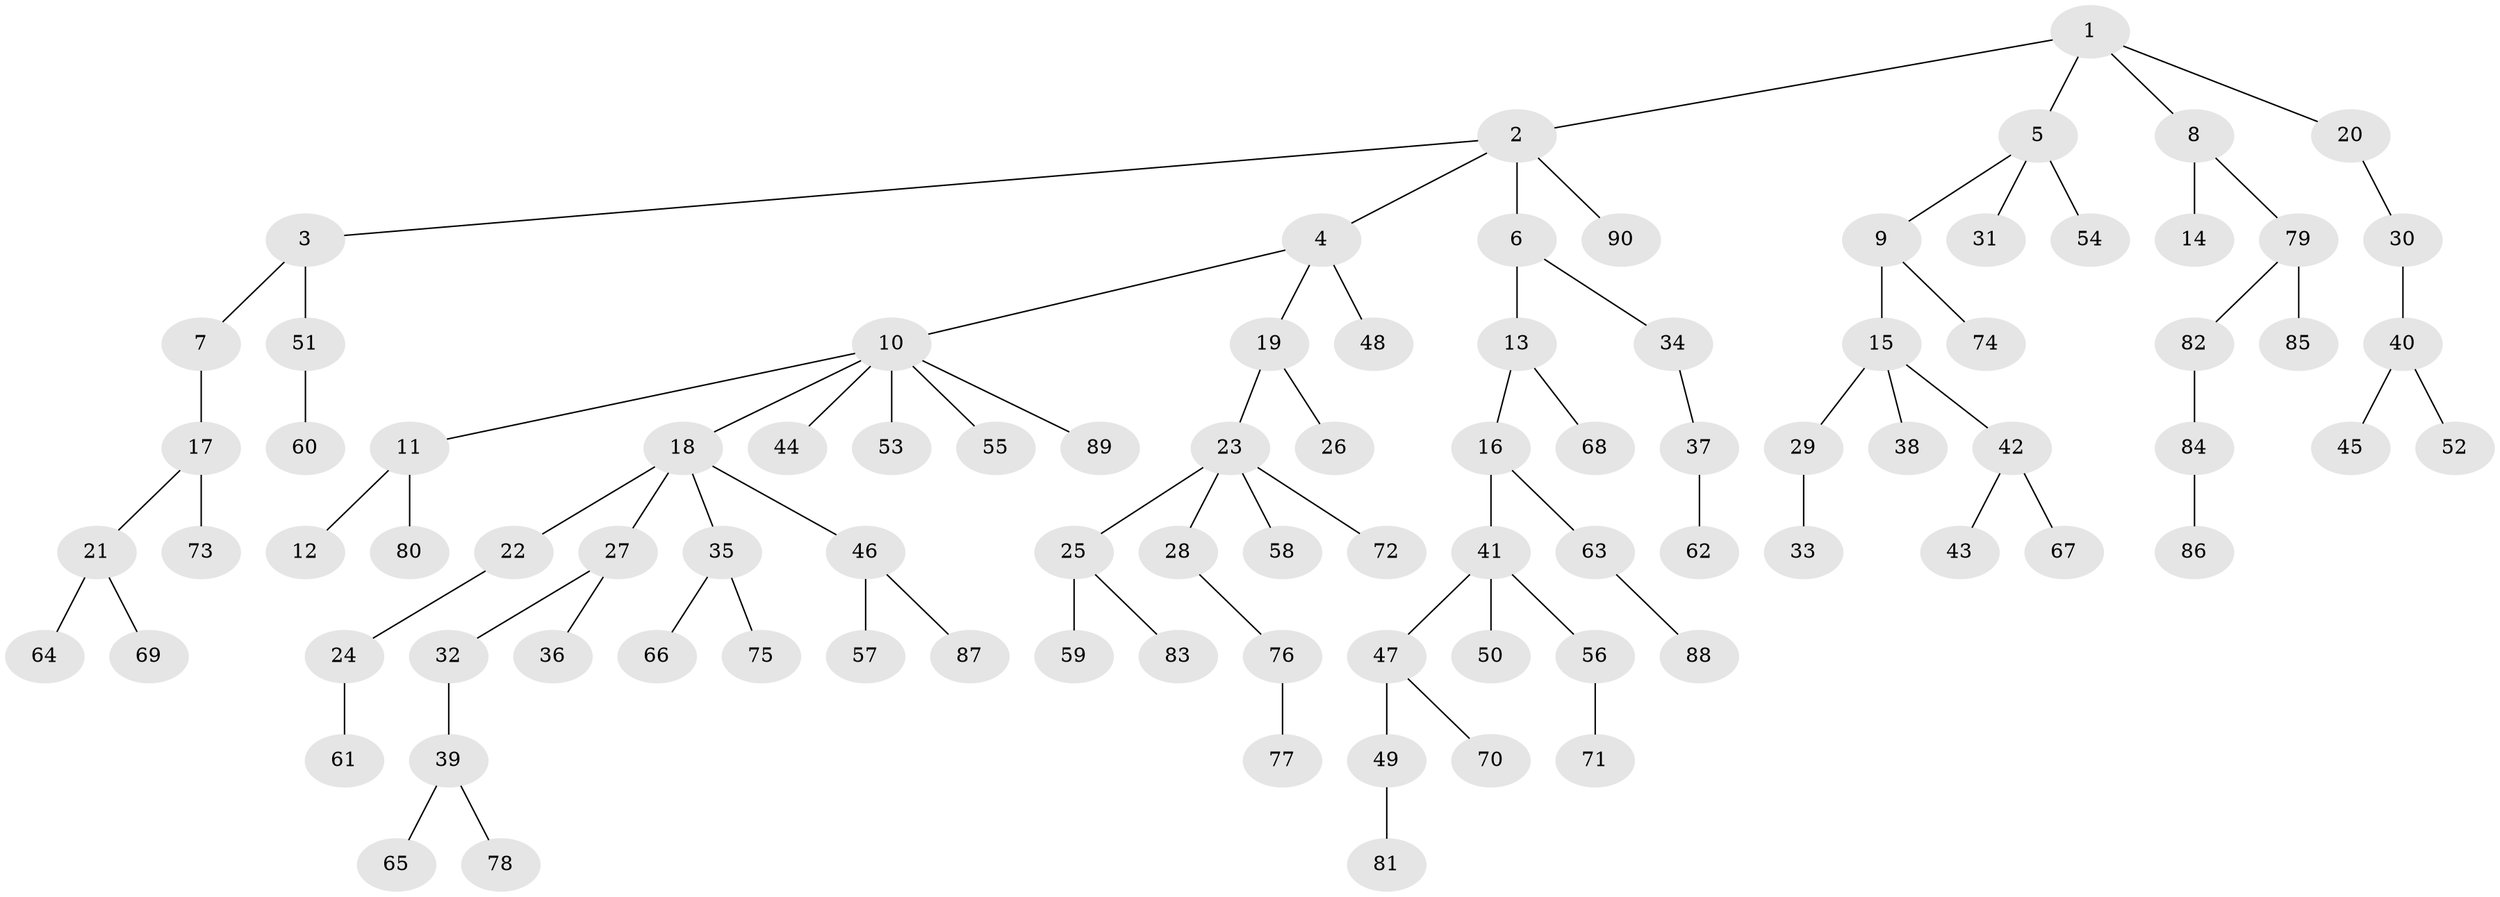 // Generated by graph-tools (version 1.1) at 2025/15/03/09/25 04:15:35]
// undirected, 90 vertices, 89 edges
graph export_dot {
graph [start="1"]
  node [color=gray90,style=filled];
  1;
  2;
  3;
  4;
  5;
  6;
  7;
  8;
  9;
  10;
  11;
  12;
  13;
  14;
  15;
  16;
  17;
  18;
  19;
  20;
  21;
  22;
  23;
  24;
  25;
  26;
  27;
  28;
  29;
  30;
  31;
  32;
  33;
  34;
  35;
  36;
  37;
  38;
  39;
  40;
  41;
  42;
  43;
  44;
  45;
  46;
  47;
  48;
  49;
  50;
  51;
  52;
  53;
  54;
  55;
  56;
  57;
  58;
  59;
  60;
  61;
  62;
  63;
  64;
  65;
  66;
  67;
  68;
  69;
  70;
  71;
  72;
  73;
  74;
  75;
  76;
  77;
  78;
  79;
  80;
  81;
  82;
  83;
  84;
  85;
  86;
  87;
  88;
  89;
  90;
  1 -- 2;
  1 -- 5;
  1 -- 8;
  1 -- 20;
  2 -- 3;
  2 -- 4;
  2 -- 6;
  2 -- 90;
  3 -- 7;
  3 -- 51;
  4 -- 10;
  4 -- 19;
  4 -- 48;
  5 -- 9;
  5 -- 31;
  5 -- 54;
  6 -- 13;
  6 -- 34;
  7 -- 17;
  8 -- 14;
  8 -- 79;
  9 -- 15;
  9 -- 74;
  10 -- 11;
  10 -- 18;
  10 -- 44;
  10 -- 53;
  10 -- 55;
  10 -- 89;
  11 -- 12;
  11 -- 80;
  13 -- 16;
  13 -- 68;
  15 -- 29;
  15 -- 38;
  15 -- 42;
  16 -- 41;
  16 -- 63;
  17 -- 21;
  17 -- 73;
  18 -- 22;
  18 -- 27;
  18 -- 35;
  18 -- 46;
  19 -- 23;
  19 -- 26;
  20 -- 30;
  21 -- 64;
  21 -- 69;
  22 -- 24;
  23 -- 25;
  23 -- 28;
  23 -- 58;
  23 -- 72;
  24 -- 61;
  25 -- 59;
  25 -- 83;
  27 -- 32;
  27 -- 36;
  28 -- 76;
  29 -- 33;
  30 -- 40;
  32 -- 39;
  34 -- 37;
  35 -- 66;
  35 -- 75;
  37 -- 62;
  39 -- 65;
  39 -- 78;
  40 -- 45;
  40 -- 52;
  41 -- 47;
  41 -- 50;
  41 -- 56;
  42 -- 43;
  42 -- 67;
  46 -- 57;
  46 -- 87;
  47 -- 49;
  47 -- 70;
  49 -- 81;
  51 -- 60;
  56 -- 71;
  63 -- 88;
  76 -- 77;
  79 -- 82;
  79 -- 85;
  82 -- 84;
  84 -- 86;
}
